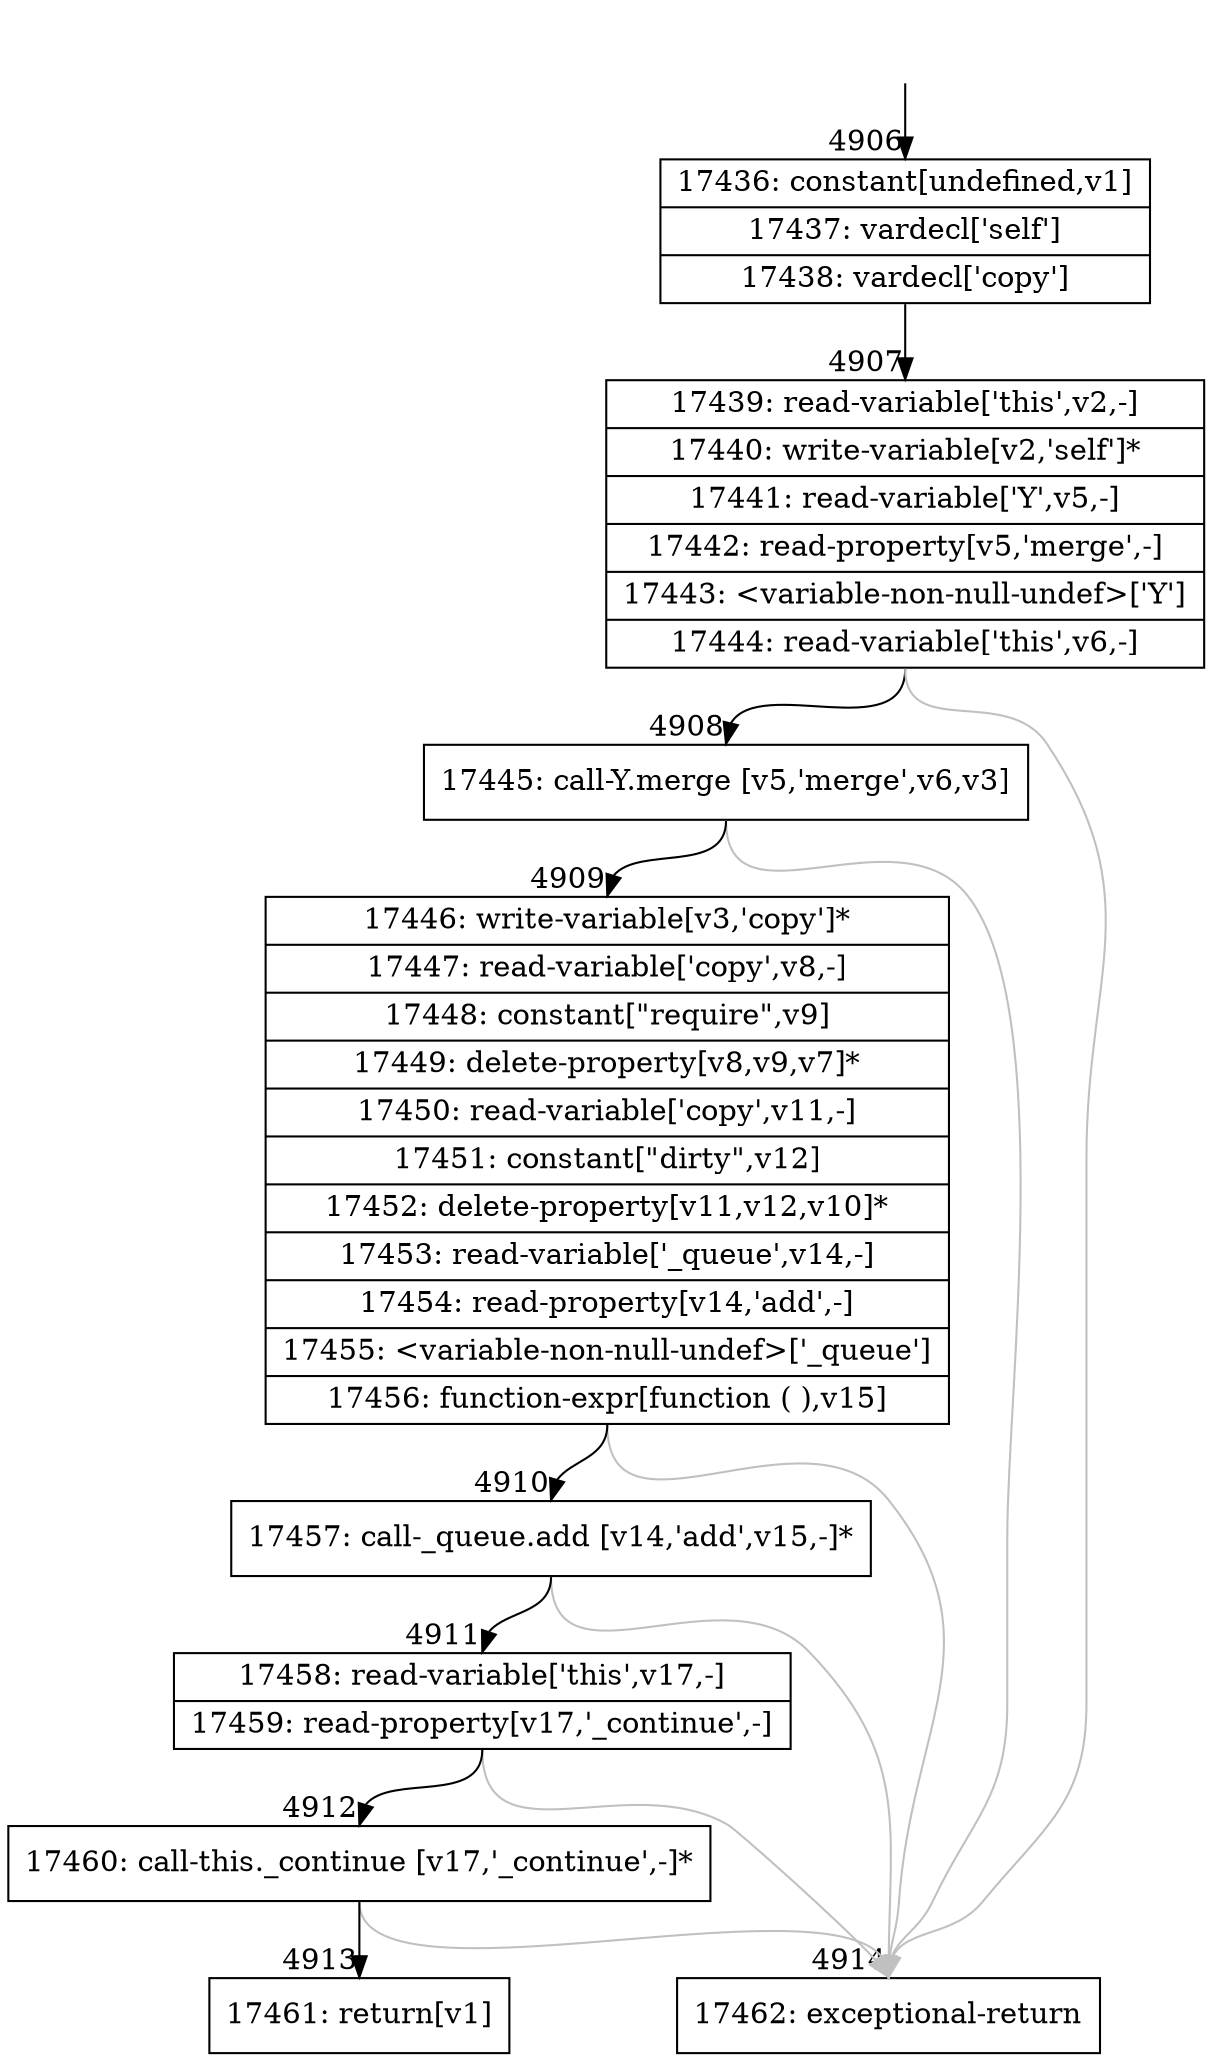 digraph {
rankdir="TD"
BB_entry230[shape=none,label=""];
BB_entry230 -> BB4906 [tailport=s, headport=n, headlabel="    4906"]
BB4906 [shape=record label="{17436: constant[undefined,v1]|17437: vardecl['self']|17438: vardecl['copy']}" ] 
BB4906 -> BB4907 [tailport=s, headport=n, headlabel="      4907"]
BB4907 [shape=record label="{17439: read-variable['this',v2,-]|17440: write-variable[v2,'self']*|17441: read-variable['Y',v5,-]|17442: read-property[v5,'merge',-]|17443: \<variable-non-null-undef\>['Y']|17444: read-variable['this',v6,-]}" ] 
BB4907 -> BB4908 [tailport=s, headport=n, headlabel="      4908"]
BB4907 -> BB4914 [tailport=s, headport=n, color=gray, headlabel="      4914"]
BB4908 [shape=record label="{17445: call-Y.merge [v5,'merge',v6,v3]}" ] 
BB4908 -> BB4909 [tailport=s, headport=n, headlabel="      4909"]
BB4908 -> BB4914 [tailport=s, headport=n, color=gray]
BB4909 [shape=record label="{17446: write-variable[v3,'copy']*|17447: read-variable['copy',v8,-]|17448: constant[\"require\",v9]|17449: delete-property[v8,v9,v7]*|17450: read-variable['copy',v11,-]|17451: constant[\"dirty\",v12]|17452: delete-property[v11,v12,v10]*|17453: read-variable['_queue',v14,-]|17454: read-property[v14,'add',-]|17455: \<variable-non-null-undef\>['_queue']|17456: function-expr[function ( ),v15]}" ] 
BB4909 -> BB4910 [tailport=s, headport=n, headlabel="      4910"]
BB4909 -> BB4914 [tailport=s, headport=n, color=gray]
BB4910 [shape=record label="{17457: call-_queue.add [v14,'add',v15,-]*}" ] 
BB4910 -> BB4911 [tailport=s, headport=n, headlabel="      4911"]
BB4910 -> BB4914 [tailport=s, headport=n, color=gray]
BB4911 [shape=record label="{17458: read-variable['this',v17,-]|17459: read-property[v17,'_continue',-]}" ] 
BB4911 -> BB4912 [tailport=s, headport=n, headlabel="      4912"]
BB4911 -> BB4914 [tailport=s, headport=n, color=gray]
BB4912 [shape=record label="{17460: call-this._continue [v17,'_continue',-]*}" ] 
BB4912 -> BB4913 [tailport=s, headport=n, headlabel="      4913"]
BB4912 -> BB4914 [tailport=s, headport=n, color=gray]
BB4913 [shape=record label="{17461: return[v1]}" ] 
BB4914 [shape=record label="{17462: exceptional-return}" ] 
//#$~ 8131
}
